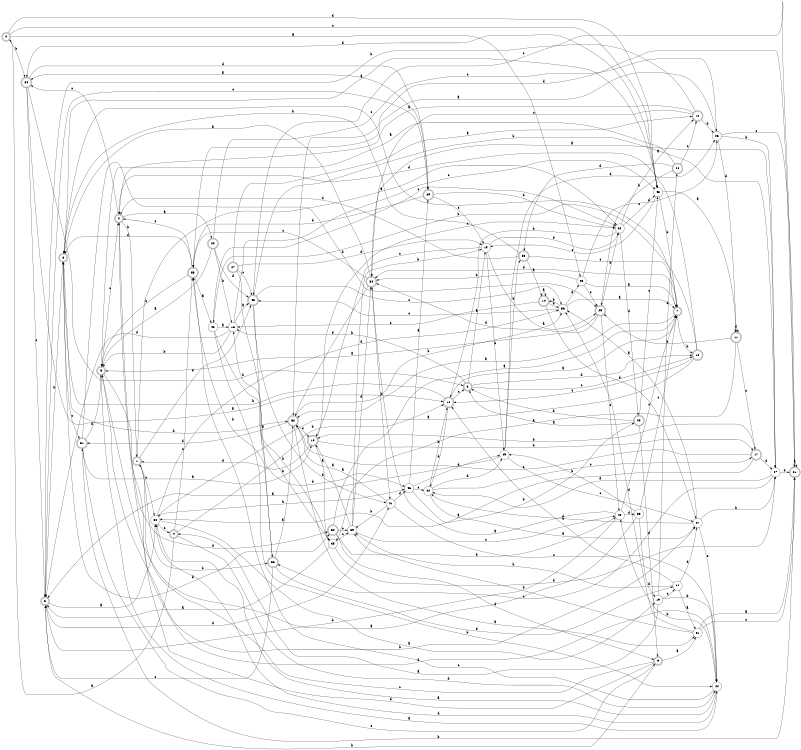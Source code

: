 digraph n45_1 {
__start0 [label="" shape="none"];

rankdir=LR;
size="8,5";

s0 [style="rounded,filled", color="black", fillcolor="white" shape="doublecircle", label="0"];
s1 [style="rounded,filled", color="black", fillcolor="white" shape="doublecircle", label="1"];
s2 [style="rounded,filled", color="black", fillcolor="white" shape="doublecircle", label="2"];
s3 [style="rounded,filled", color="black", fillcolor="white" shape="doublecircle", label="3"];
s4 [style="rounded,filled", color="black", fillcolor="white" shape="doublecircle", label="4"];
s5 [style="rounded,filled", color="black", fillcolor="white" shape="doublecircle", label="5"];
s6 [style="rounded,filled", color="black", fillcolor="white" shape="doublecircle", label="6"];
s7 [style="rounded,filled", color="black", fillcolor="white" shape="doublecircle", label="7"];
s8 [style="rounded,filled", color="black", fillcolor="white" shape="doublecircle", label="8"];
s9 [style="rounded,filled", color="black", fillcolor="white" shape="doublecircle", label="9"];
s10 [style="rounded,filled", color="black", fillcolor="white" shape="doublecircle", label="10"];
s11 [style="rounded,filled", color="black", fillcolor="white" shape="doublecircle", label="11"];
s12 [style="rounded,filled", color="black", fillcolor="white" shape="doublecircle", label="12"];
s13 [style="rounded,filled", color="black", fillcolor="white" shape="doublecircle", label="13"];
s14 [style="rounded,filled", color="black", fillcolor="white" shape="doublecircle", label="14"];
s15 [style="filled", color="black", fillcolor="white" shape="circle", label="15"];
s16 [style="rounded,filled", color="black", fillcolor="white" shape="doublecircle", label="16"];
s17 [style="rounded,filled", color="black", fillcolor="white" shape="doublecircle", label="17"];
s18 [style="filled", color="black", fillcolor="white" shape="circle", label="18"];
s19 [style="filled", color="black", fillcolor="white" shape="circle", label="19"];
s20 [style="rounded,filled", color="black", fillcolor="white" shape="doublecircle", label="20"];
s21 [style="rounded,filled", color="black", fillcolor="white" shape="doublecircle", label="21"];
s22 [style="filled", color="black", fillcolor="white" shape="circle", label="22"];
s23 [style="rounded,filled", color="black", fillcolor="white" shape="doublecircle", label="23"];
s24 [style="filled", color="black", fillcolor="white" shape="circle", label="24"];
s25 [style="rounded,filled", color="black", fillcolor="white" shape="doublecircle", label="25"];
s26 [style="filled", color="black", fillcolor="white" shape="circle", label="26"];
s27 [style="filled", color="black", fillcolor="white" shape="circle", label="27"];
s28 [style="rounded,filled", color="black", fillcolor="white" shape="doublecircle", label="28"];
s29 [style="rounded,filled", color="black", fillcolor="white" shape="doublecircle", label="29"];
s30 [style="filled", color="black", fillcolor="white" shape="circle", label="30"];
s31 [style="rounded,filled", color="black", fillcolor="white" shape="doublecircle", label="31"];
s32 [style="filled", color="black", fillcolor="white" shape="circle", label="32"];
s33 [style="rounded,filled", color="black", fillcolor="white" shape="doublecircle", label="33"];
s34 [style="rounded,filled", color="black", fillcolor="white" shape="doublecircle", label="34"];
s35 [style="filled", color="black", fillcolor="white" shape="circle", label="35"];
s36 [style="rounded,filled", color="black", fillcolor="white" shape="doublecircle", label="36"];
s37 [style="filled", color="black", fillcolor="white" shape="circle", label="37"];
s38 [style="filled", color="black", fillcolor="white" shape="circle", label="38"];
s39 [style="filled", color="black", fillcolor="white" shape="circle", label="39"];
s40 [style="filled", color="black", fillcolor="white" shape="circle", label="40"];
s41 [style="filled", color="black", fillcolor="white" shape="circle", label="41"];
s42 [style="filled", color="black", fillcolor="white" shape="circle", label="42"];
s43 [style="filled", color="black", fillcolor="white" shape="circle", label="43"];
s44 [style="filled", color="black", fillcolor="white" shape="circle", label="44"];
s45 [style="filled", color="black", fillcolor="white" shape="circle", label="45"];
s46 [style="filled", color="black", fillcolor="white" shape="circle", label="46"];
s47 [style="rounded,filled", color="black", fillcolor="white" shape="doublecircle", label="47"];
s48 [style="rounded,filled", color="black", fillcolor="white" shape="doublecircle", label="48"];
s49 [style="filled", color="black", fillcolor="white" shape="circle", label="49"];
s50 [style="rounded,filled", color="black", fillcolor="white" shape="doublecircle", label="50"];
s51 [style="filled", color="black", fillcolor="white" shape="circle", label="51"];
s52 [style="rounded,filled", color="black", fillcolor="white" shape="doublecircle", label="52"];
s53 [style="filled", color="black", fillcolor="white" shape="circle", label="53"];
s54 [style="rounded,filled", color="black", fillcolor="white" shape="doublecircle", label="54"];
s55 [style="rounded,filled", color="black", fillcolor="white" shape="doublecircle", label="55"];
s0 -> s45 [label="a"];
s0 -> s34 [label="b"];
s0 -> s43 [label="c"];
s0 -> s43 [label="d"];
s1 -> s32 [label="a"];
s1 -> s36 [label="b"];
s1 -> s30 [label="c"];
s1 -> s48 [label="d"];
s2 -> s20 [label="a"];
s2 -> s1 [label="b"];
s2 -> s34 [label="c"];
s2 -> s44 [label="d"];
s3 -> s30 [label="a"];
s3 -> s8 [label="b"];
s3 -> s29 [label="c"];
s3 -> s41 [label="d"];
s4 -> s0 [label="a"];
s4 -> s12 [label="b"];
s4 -> s55 [label="c"];
s4 -> s44 [label="d"];
s5 -> s44 [label="a"];
s5 -> s27 [label="b"];
s5 -> s2 [label="c"];
s5 -> s50 [label="d"];
s6 -> s15 [label="a"];
s6 -> s18 [label="b"];
s6 -> s16 [label="c"];
s6 -> s16 [label="d"];
s7 -> s52 [label="a"];
s7 -> s16 [label="b"];
s7 -> s8 [label="c"];
s7 -> s54 [label="d"];
s8 -> s43 [label="a"];
s8 -> s52 [label="b"];
s8 -> s31 [label="c"];
s8 -> s50 [label="d"];
s9 -> s51 [label="a"];
s9 -> s3 [label="b"];
s9 -> s1 [label="c"];
s9 -> s2 [label="d"];
s10 -> s2 [label="a"];
s10 -> s3 [label="b"];
s10 -> s54 [label="c"];
s10 -> s26 [label="d"];
s11 -> s35 [label="a"];
s11 -> s25 [label="b"];
s11 -> s17 [label="c"];
s11 -> s11 [label="d"];
s12 -> s7 [label="a"];
s12 -> s8 [label="b"];
s12 -> s6 [label="c"];
s12 -> s22 [label="d"];
s13 -> s35 [label="a"];
s13 -> s17 [label="b"];
s13 -> s32 [label="c"];
s13 -> s1 [label="d"];
s14 -> s14 [label="a"];
s14 -> s53 [label="b"];
s14 -> s18 [label="c"];
s14 -> s27 [label="d"];
s15 -> s25 [label="a"];
s15 -> s49 [label="b"];
s15 -> s13 [label="c"];
s15 -> s32 [label="d"];
s16 -> s30 [label="a"];
s16 -> s42 [label="b"];
s16 -> s12 [label="c"];
s16 -> s2 [label="d"];
s17 -> s30 [label="a"];
s17 -> s13 [label="b"];
s17 -> s52 [label="c"];
s17 -> s37 [label="d"];
s18 -> s48 [label="a"];
s18 -> s5 [label="b"];
s18 -> s43 [label="c"];
s18 -> s3 [label="d"];
s19 -> s4 [label="a"];
s19 -> s44 [label="b"];
s19 -> s24 [label="c"];
s19 -> s28 [label="d"];
s20 -> s5 [label="a"];
s20 -> s18 [label="b"];
s20 -> s26 [label="c"];
s20 -> s48 [label="d"];
s21 -> s21 [label="a"];
s21 -> s31 [label="b"];
s21 -> s48 [label="c"];
s21 -> s52 [label="d"];
s22 -> s27 [label="a"];
s22 -> s12 [label="b"];
s22 -> s17 [label="c"];
s22 -> s49 [label="d"];
s23 -> s6 [label="a"];
s23 -> s6 [label="b"];
s23 -> s43 [label="c"];
s23 -> s9 [label="d"];
s24 -> s51 [label="a"];
s24 -> s39 [label="b"];
s24 -> s12 [label="c"];
s24 -> s27 [label="d"];
s25 -> s5 [label="a"];
s25 -> s32 [label="b"];
s25 -> s40 [label="c"];
s25 -> s54 [label="d"];
s26 -> s55 [label="a"];
s26 -> s37 [label="b"];
s26 -> s21 [label="c"];
s26 -> s11 [label="d"];
s27 -> s53 [label="a"];
s27 -> s37 [label="b"];
s27 -> s44 [label="c"];
s27 -> s22 [label="d"];
s28 -> s5 [label="a"];
s28 -> s25 [label="b"];
s28 -> s10 [label="c"];
s28 -> s33 [label="d"];
s29 -> s34 [label="a"];
s29 -> s32 [label="b"];
s29 -> s15 [label="c"];
s29 -> s55 [label="d"];
s30 -> s19 [label="a"];
s30 -> s46 [label="b"];
s30 -> s4 [label="c"];
s30 -> s53 [label="d"];
s31 -> s13 [label="a"];
s31 -> s25 [label="b"];
s31 -> s9 [label="c"];
s31 -> s5 [label="d"];
s32 -> s10 [label="a"];
s32 -> s12 [label="b"];
s32 -> s43 [label="c"];
s32 -> s23 [label="d"];
s33 -> s14 [label="a"];
s33 -> s8 [label="b"];
s33 -> s7 [label="c"];
s33 -> s2 [label="d"];
s34 -> s12 [label="a"];
s34 -> s6 [label="b"];
s34 -> s3 [label="c"];
s34 -> s29 [label="d"];
s35 -> s3 [label="a"];
s35 -> s18 [label="b"];
s35 -> s39 [label="c"];
s35 -> s37 [label="d"];
s36 -> s52 [label="a"];
s36 -> s55 [label="b"];
s36 -> s3 [label="c"];
s36 -> s24 [label="d"];
s37 -> s54 [label="a"];
s37 -> s21 [label="b"];
s37 -> s36 [label="c"];
s37 -> s22 [label="d"];
s38 -> s5 [label="a"];
s38 -> s49 [label="b"];
s38 -> s7 [label="c"];
s38 -> s19 [label="d"];
s39 -> s13 [label="a"];
s39 -> s15 [label="b"];
s39 -> s40 [label="c"];
s39 -> s54 [label="d"];
s40 -> s54 [label="a"];
s40 -> s3 [label="b"];
s40 -> s7 [label="c"];
s40 -> s38 [label="d"];
s41 -> s52 [label="a"];
s41 -> s39 [label="b"];
s41 -> s44 [label="c"];
s41 -> s46 [label="d"];
s42 -> s18 [label="a"];
s42 -> s44 [label="b"];
s42 -> s32 [label="c"];
s42 -> s46 [label="d"];
s43 -> s11 [label="a"];
s43 -> s7 [label="b"];
s43 -> s15 [label="c"];
s43 -> s34 [label="d"];
s44 -> s30 [label="a"];
s44 -> s40 [label="b"];
s44 -> s55 [label="c"];
s44 -> s30 [label="d"];
s45 -> s7 [label="a"];
s45 -> s54 [label="b"];
s45 -> s25 [label="c"];
s45 -> s26 [label="d"];
s46 -> s29 [label="a"];
s46 -> s23 [label="b"];
s46 -> s22 [label="c"];
s46 -> s49 [label="d"];
s47 -> s10 [label="a"];
s47 -> s35 [label="b"];
s47 -> s48 [label="c"];
s47 -> s15 [label="d"];
s48 -> s36 [label="a"];
s48 -> s37 [label="b"];
s48 -> s53 [label="c"];
s48 -> s41 [label="d"];
s49 -> s3 [label="a"];
s49 -> s33 [label="b"];
s49 -> s27 [label="c"];
s49 -> s26 [label="d"];
s50 -> s7 [label="a"];
s50 -> s40 [label="b"];
s50 -> s39 [label="c"];
s50 -> s9 [label="d"];
s51 -> s21 [label="a"];
s51 -> s39 [label="b"];
s51 -> s21 [label="c"];
s51 -> s53 [label="d"];
s52 -> s51 [label="a"];
s52 -> s53 [label="b"];
s52 -> s13 [label="c"];
s52 -> s31 [label="d"];
s53 -> s7 [label="a"];
s53 -> s14 [label="b"];
s53 -> s48 [label="c"];
s53 -> s45 [label="d"];
s54 -> s8 [label="a"];
s54 -> s41 [label="b"];
s54 -> s55 [label="c"];
s54 -> s52 [label="d"];
s55 -> s42 [label="a"];
s55 -> s5 [label="b"];
s55 -> s2 [label="c"];
s55 -> s8 [label="d"];

}
